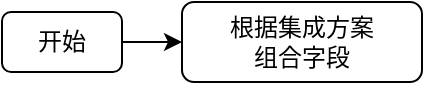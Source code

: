 <mxfile version="20.2.3" type="github">
  <diagram id="C5RBs43oDa-KdzZeNtuy" name="Page-1">
    <mxGraphModel dx="981" dy="526" grid="1" gridSize="10" guides="1" tooltips="1" connect="1" arrows="1" fold="1" page="1" pageScale="1" pageWidth="827" pageHeight="1169" math="0" shadow="0">
      <root>
        <mxCell id="WIyWlLk6GJQsqaUBKTNV-0" />
        <mxCell id="WIyWlLk6GJQsqaUBKTNV-1" parent="WIyWlLk6GJQsqaUBKTNV-0" />
        <mxCell id="G-rMViF2tf2wTQ_mAy4l-2" style="edgeStyle=orthogonalEdgeStyle;rounded=0;orthogonalLoop=1;jettySize=auto;html=1;exitX=1;exitY=0.5;exitDx=0;exitDy=0;entryX=0;entryY=0.5;entryDx=0;entryDy=0;" edge="1" parent="WIyWlLk6GJQsqaUBKTNV-1" source="G-rMViF2tf2wTQ_mAy4l-0" target="G-rMViF2tf2wTQ_mAy4l-1">
          <mxGeometry relative="1" as="geometry" />
        </mxCell>
        <mxCell id="G-rMViF2tf2wTQ_mAy4l-0" value="开始" style="rounded=1;whiteSpace=wrap;html=1;" vertex="1" parent="WIyWlLk6GJQsqaUBKTNV-1">
          <mxGeometry x="30" y="310" width="60" height="30" as="geometry" />
        </mxCell>
        <mxCell id="G-rMViF2tf2wTQ_mAy4l-1" value="根据集成方案&lt;br&gt;组合字段" style="rounded=1;whiteSpace=wrap;html=1;" vertex="1" parent="WIyWlLk6GJQsqaUBKTNV-1">
          <mxGeometry x="120" y="305" width="120" height="40" as="geometry" />
        </mxCell>
      </root>
    </mxGraphModel>
  </diagram>
</mxfile>
